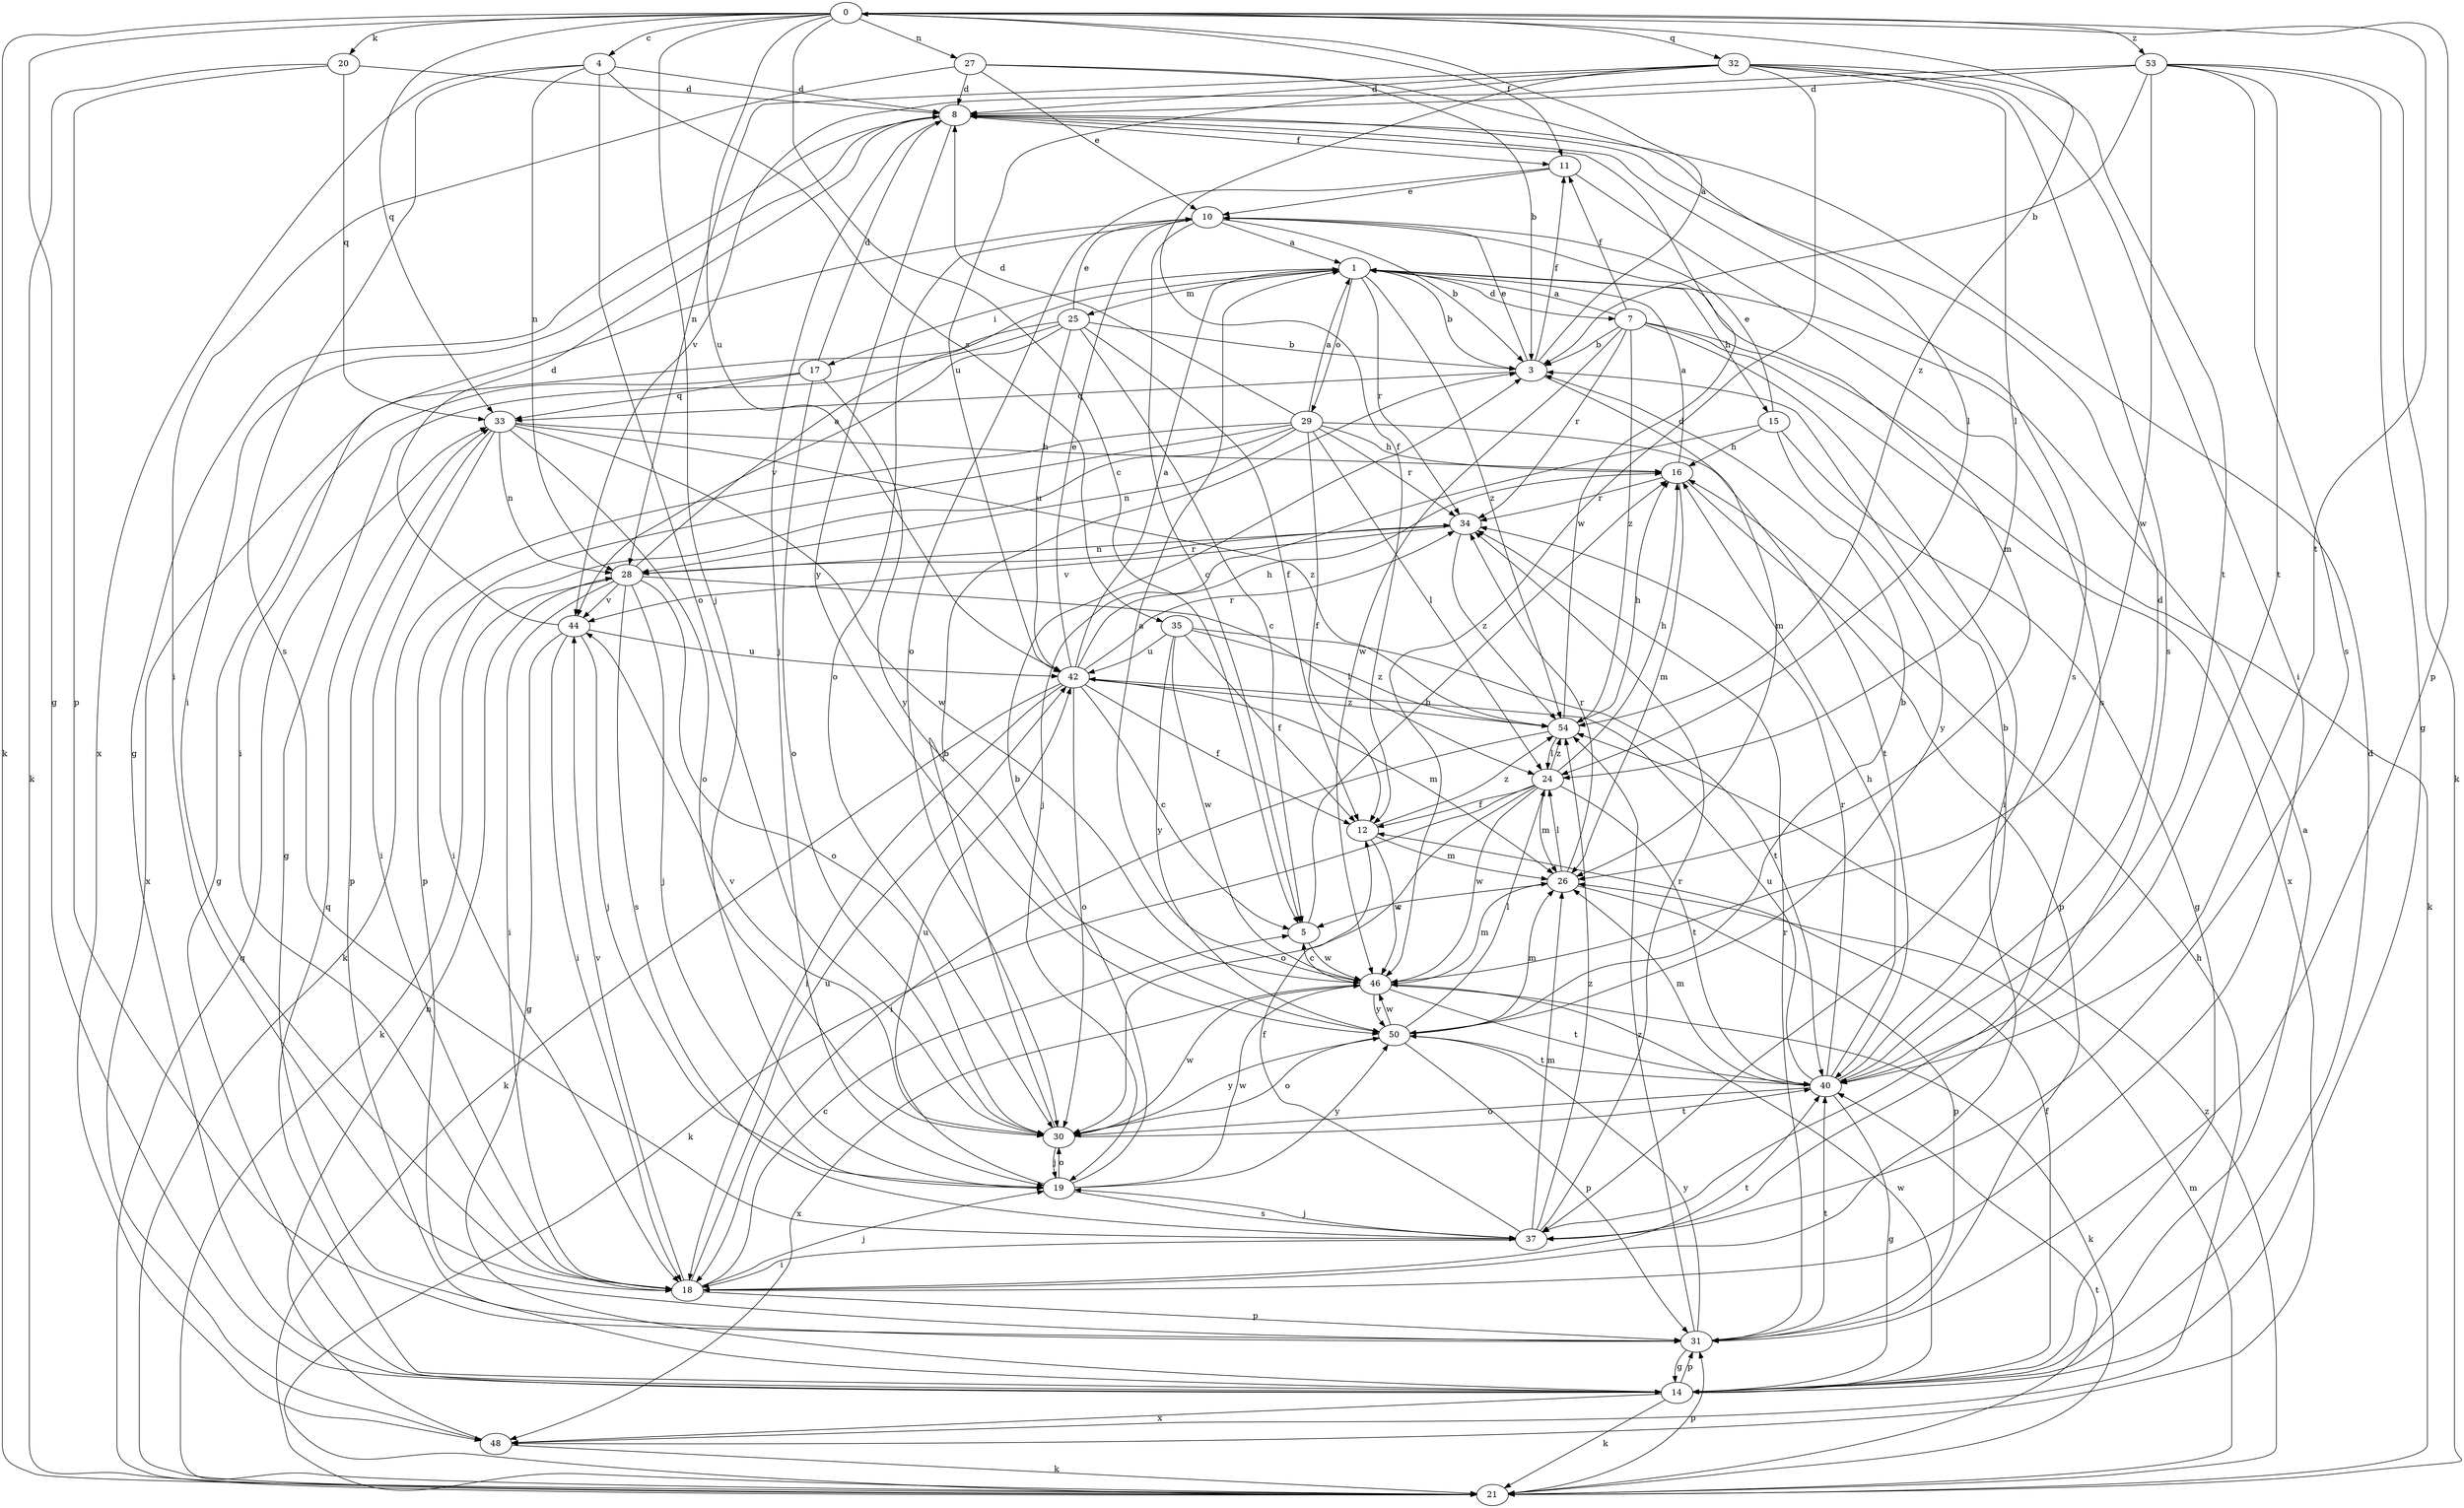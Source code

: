 strict digraph  {
0;
1;
3;
4;
5;
7;
8;
10;
11;
12;
14;
15;
16;
17;
18;
19;
20;
21;
24;
25;
26;
27;
28;
29;
30;
31;
32;
33;
34;
35;
37;
40;
42;
44;
46;
48;
50;
53;
54;
0 -> 4  [label=c];
0 -> 5  [label=c];
0 -> 11  [label=f];
0 -> 14  [label=g];
0 -> 19  [label=j];
0 -> 20  [label=k];
0 -> 21  [label=k];
0 -> 27  [label=n];
0 -> 31  [label=p];
0 -> 32  [label=q];
0 -> 33  [label=q];
0 -> 40  [label=t];
0 -> 42  [label=u];
0 -> 53  [label=z];
0 -> 54  [label=z];
1 -> 3  [label=b];
1 -> 7  [label=d];
1 -> 15  [label=h];
1 -> 17  [label=i];
1 -> 25  [label=m];
1 -> 29  [label=o];
1 -> 34  [label=r];
1 -> 54  [label=z];
3 -> 0  [label=a];
3 -> 10  [label=e];
3 -> 11  [label=f];
3 -> 26  [label=m];
3 -> 33  [label=q];
4 -> 8  [label=d];
4 -> 28  [label=n];
4 -> 30  [label=o];
4 -> 35  [label=s];
4 -> 37  [label=s];
4 -> 48  [label=x];
5 -> 16  [label=h];
5 -> 46  [label=w];
7 -> 1  [label=a];
7 -> 3  [label=b];
7 -> 11  [label=f];
7 -> 18  [label=i];
7 -> 21  [label=k];
7 -> 34  [label=r];
7 -> 46  [label=w];
7 -> 48  [label=x];
7 -> 54  [label=z];
8 -> 11  [label=f];
8 -> 14  [label=g];
8 -> 18  [label=i];
8 -> 19  [label=j];
8 -> 37  [label=s];
8 -> 50  [label=y];
10 -> 1  [label=a];
10 -> 3  [label=b];
10 -> 5  [label=c];
10 -> 18  [label=i];
10 -> 26  [label=m];
10 -> 30  [label=o];
11 -> 10  [label=e];
11 -> 30  [label=o];
11 -> 37  [label=s];
12 -> 26  [label=m];
12 -> 46  [label=w];
12 -> 54  [label=z];
14 -> 1  [label=a];
14 -> 8  [label=d];
14 -> 12  [label=f];
14 -> 21  [label=k];
14 -> 31  [label=p];
14 -> 33  [label=q];
14 -> 46  [label=w];
14 -> 48  [label=x];
15 -> 10  [label=e];
15 -> 14  [label=g];
15 -> 16  [label=h];
15 -> 19  [label=j];
15 -> 50  [label=y];
16 -> 1  [label=a];
16 -> 26  [label=m];
16 -> 31  [label=p];
16 -> 34  [label=r];
17 -> 8  [label=d];
17 -> 14  [label=g];
17 -> 30  [label=o];
17 -> 33  [label=q];
17 -> 50  [label=y];
18 -> 5  [label=c];
18 -> 19  [label=j];
18 -> 31  [label=p];
18 -> 40  [label=t];
18 -> 42  [label=u];
18 -> 44  [label=v];
19 -> 3  [label=b];
19 -> 30  [label=o];
19 -> 37  [label=s];
19 -> 42  [label=u];
19 -> 46  [label=w];
19 -> 50  [label=y];
20 -> 8  [label=d];
20 -> 21  [label=k];
20 -> 31  [label=p];
20 -> 33  [label=q];
21 -> 26  [label=m];
21 -> 31  [label=p];
21 -> 33  [label=q];
21 -> 40  [label=t];
21 -> 54  [label=z];
24 -> 12  [label=f];
24 -> 16  [label=h];
24 -> 21  [label=k];
24 -> 26  [label=m];
24 -> 30  [label=o];
24 -> 40  [label=t];
24 -> 46  [label=w];
24 -> 54  [label=z];
25 -> 3  [label=b];
25 -> 5  [label=c];
25 -> 10  [label=e];
25 -> 12  [label=f];
25 -> 14  [label=g];
25 -> 42  [label=u];
25 -> 44  [label=v];
25 -> 48  [label=x];
26 -> 5  [label=c];
26 -> 24  [label=l];
26 -> 31  [label=p];
26 -> 34  [label=r];
27 -> 3  [label=b];
27 -> 8  [label=d];
27 -> 10  [label=e];
27 -> 18  [label=i];
27 -> 24  [label=l];
28 -> 1  [label=a];
28 -> 18  [label=i];
28 -> 19  [label=j];
28 -> 21  [label=k];
28 -> 24  [label=l];
28 -> 30  [label=o];
28 -> 34  [label=r];
28 -> 37  [label=s];
28 -> 44  [label=v];
29 -> 1  [label=a];
29 -> 8  [label=d];
29 -> 12  [label=f];
29 -> 16  [label=h];
29 -> 18  [label=i];
29 -> 21  [label=k];
29 -> 24  [label=l];
29 -> 28  [label=n];
29 -> 31  [label=p];
29 -> 34  [label=r];
29 -> 40  [label=t];
30 -> 3  [label=b];
30 -> 19  [label=j];
30 -> 40  [label=t];
30 -> 44  [label=v];
30 -> 46  [label=w];
30 -> 50  [label=y];
31 -> 14  [label=g];
31 -> 34  [label=r];
31 -> 40  [label=t];
31 -> 50  [label=y];
31 -> 54  [label=z];
32 -> 8  [label=d];
32 -> 12  [label=f];
32 -> 18  [label=i];
32 -> 24  [label=l];
32 -> 28  [label=n];
32 -> 37  [label=s];
32 -> 40  [label=t];
32 -> 42  [label=u];
32 -> 46  [label=w];
33 -> 16  [label=h];
33 -> 18  [label=i];
33 -> 28  [label=n];
33 -> 30  [label=o];
33 -> 31  [label=p];
33 -> 46  [label=w];
33 -> 54  [label=z];
34 -> 28  [label=n];
34 -> 44  [label=v];
34 -> 54  [label=z];
35 -> 12  [label=f];
35 -> 40  [label=t];
35 -> 42  [label=u];
35 -> 46  [label=w];
35 -> 50  [label=y];
35 -> 54  [label=z];
37 -> 12  [label=f];
37 -> 18  [label=i];
37 -> 19  [label=j];
37 -> 26  [label=m];
37 -> 34  [label=r];
37 -> 54  [label=z];
40 -> 3  [label=b];
40 -> 8  [label=d];
40 -> 14  [label=g];
40 -> 16  [label=h];
40 -> 26  [label=m];
40 -> 30  [label=o];
40 -> 34  [label=r];
40 -> 42  [label=u];
42 -> 1  [label=a];
42 -> 5  [label=c];
42 -> 10  [label=e];
42 -> 12  [label=f];
42 -> 16  [label=h];
42 -> 18  [label=i];
42 -> 21  [label=k];
42 -> 26  [label=m];
42 -> 30  [label=o];
42 -> 34  [label=r];
42 -> 54  [label=z];
44 -> 8  [label=d];
44 -> 14  [label=g];
44 -> 18  [label=i];
44 -> 19  [label=j];
44 -> 42  [label=u];
46 -> 1  [label=a];
46 -> 5  [label=c];
46 -> 21  [label=k];
46 -> 26  [label=m];
46 -> 40  [label=t];
46 -> 48  [label=x];
46 -> 50  [label=y];
48 -> 16  [label=h];
48 -> 21  [label=k];
48 -> 28  [label=n];
50 -> 3  [label=b];
50 -> 24  [label=l];
50 -> 26  [label=m];
50 -> 30  [label=o];
50 -> 31  [label=p];
50 -> 40  [label=t];
50 -> 46  [label=w];
53 -> 3  [label=b];
53 -> 8  [label=d];
53 -> 14  [label=g];
53 -> 21  [label=k];
53 -> 37  [label=s];
53 -> 40  [label=t];
53 -> 44  [label=v];
53 -> 46  [label=w];
54 -> 8  [label=d];
54 -> 16  [label=h];
54 -> 18  [label=i];
54 -> 24  [label=l];
}

